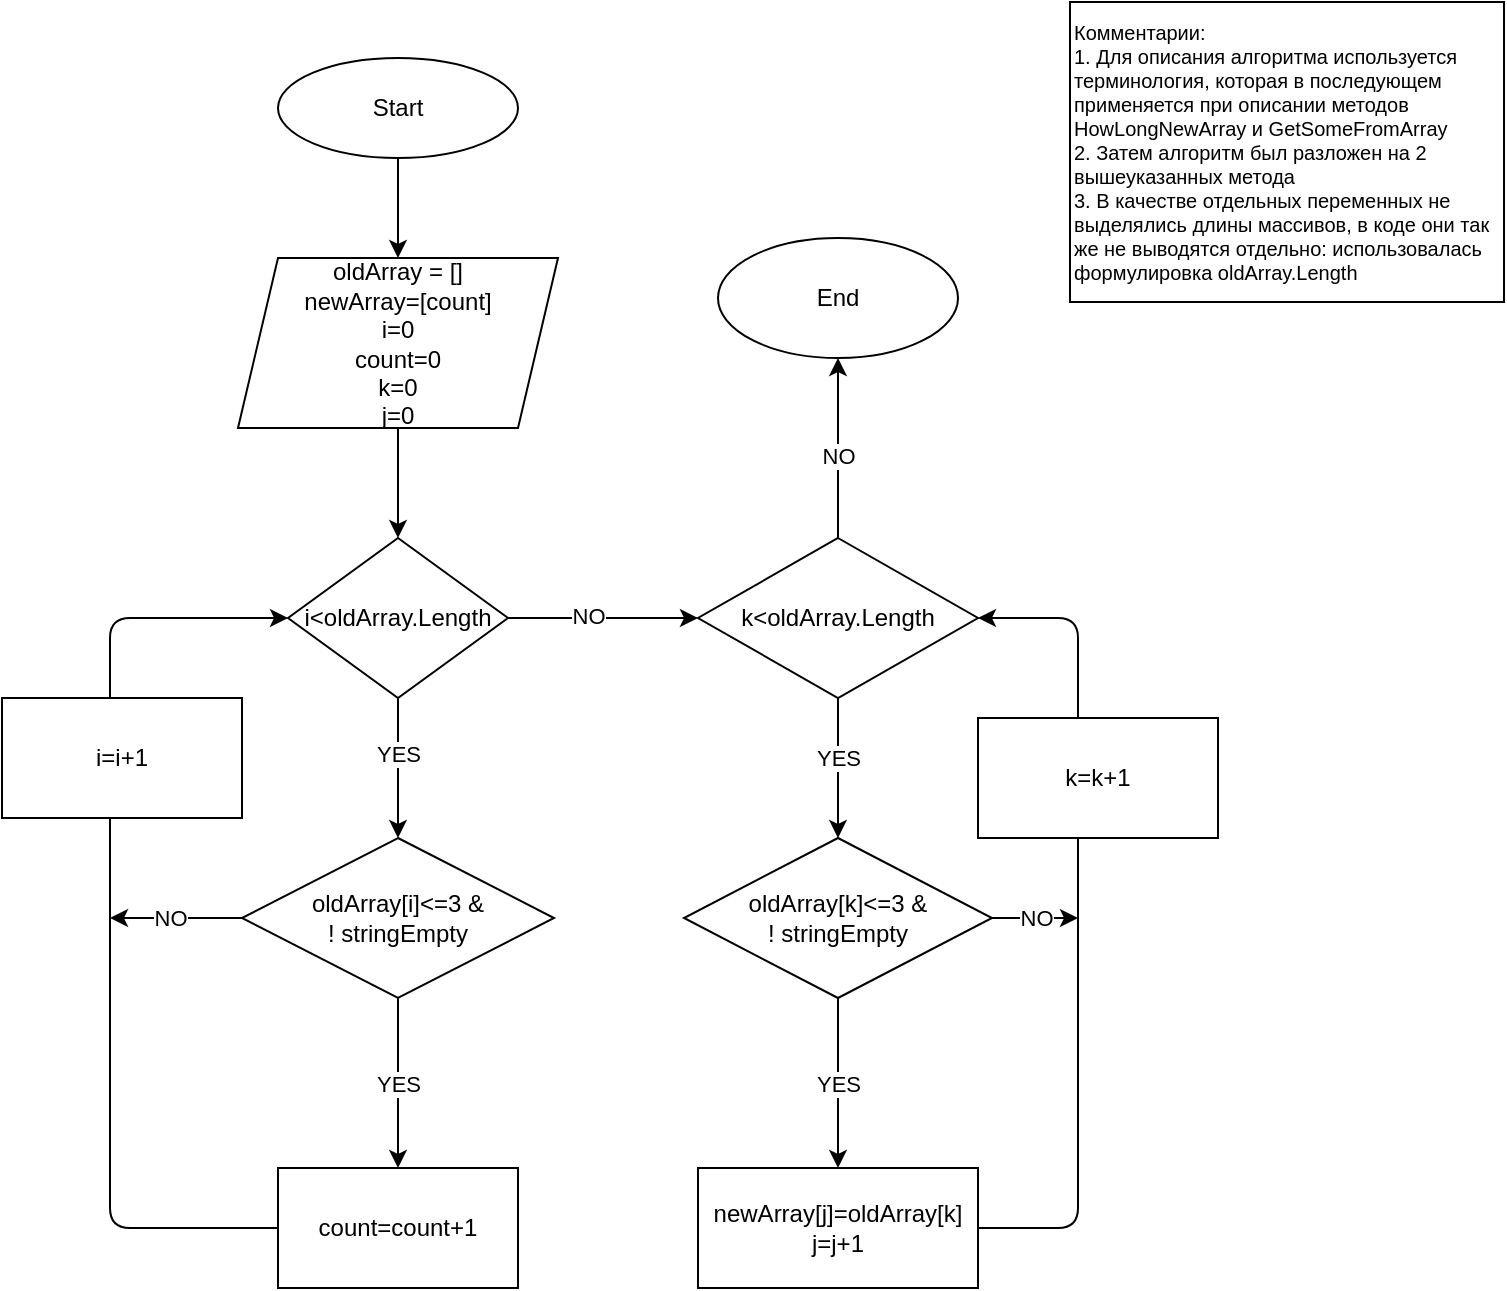 <mxfile>
    <diagram id="GT7UdlYzRpC4ruX3lB84" name="Страница 1">
        <mxGraphModel dx="888" dy="670" grid="1" gridSize="10" guides="1" tooltips="1" connect="1" arrows="1" fold="1" page="1" pageScale="1" pageWidth="827" pageHeight="1169" math="0" shadow="0">
            <root>
                <mxCell id="0"/>
                <mxCell id="1" parent="0"/>
                <mxCell id="2" value="" style="edgeStyle=none;html=1;" parent="1" source="3" target="6" edge="1">
                    <mxGeometry relative="1" as="geometry"/>
                </mxCell>
                <mxCell id="3" value="Start" style="ellipse;whiteSpace=wrap;html=1;" parent="1" vertex="1">
                    <mxGeometry x="164" y="68" width="120" height="50" as="geometry"/>
                </mxCell>
                <mxCell id="4" value="" style="edgeStyle=none;html=1;startArrow=none;" parent="1" source="19" target="11" edge="1">
                    <mxGeometry relative="1" as="geometry"/>
                </mxCell>
                <mxCell id="5" value="YES" style="edgeLabel;html=1;align=center;verticalAlign=middle;resizable=0;points=[];" parent="4" vertex="1" connectable="0">
                    <mxGeometry x="-0.2" relative="1" as="geometry">
                        <mxPoint as="offset"/>
                    </mxGeometry>
                </mxCell>
                <mxCell id="6" value="oldArray = []&lt;br&gt;newArray=[count]&lt;br&gt;i=0&lt;br&gt;count=0&lt;br&gt;k=0&lt;br&gt;j=0" style="shape=parallelogram;perimeter=parallelogramPerimeter;whiteSpace=wrap;html=1;fixedSize=1;" parent="1" vertex="1">
                    <mxGeometry x="144" y="168" width="160" height="85" as="geometry"/>
                </mxCell>
                <mxCell id="7" value="YES" style="edgeStyle=none;html=1;" parent="1" source="11" target="13" edge="1">
                    <mxGeometry relative="1" as="geometry"/>
                </mxCell>
                <mxCell id="8" value="" style="edgeStyle=none;html=1;exitX=1;exitY=0.5;exitDx=0;exitDy=0;" parent="1" source="19" target="24" edge="1">
                    <mxGeometry relative="1" as="geometry">
                        <Array as="points">
                            <mxPoint x="304" y="348"/>
                            <mxPoint x="324" y="348"/>
                        </Array>
                    </mxGeometry>
                </mxCell>
                <mxCell id="9" value="NO" style="edgeLabel;html=1;align=center;verticalAlign=middle;resizable=0;points=[];" parent="8" vertex="1" connectable="0">
                    <mxGeometry x="-0.167" y="1" relative="1" as="geometry">
                        <mxPoint as="offset"/>
                    </mxGeometry>
                </mxCell>
                <mxCell id="10" value="NO" style="edgeStyle=none;html=1;exitX=0;exitY=0.5;exitDx=0;exitDy=0;" parent="1" source="11" edge="1">
                    <mxGeometry x="0.091" relative="1" as="geometry">
                        <mxPoint x="80" y="498" as="targetPoint"/>
                        <mxPoint as="offset"/>
                    </mxGeometry>
                </mxCell>
                <mxCell id="31" style="edgeStyle=none;html=1;exitX=1;exitY=0.5;exitDx=0;exitDy=0;fontSize=10;" edge="1" parent="1" source="11">
                    <mxGeometry relative="1" as="geometry">
                        <mxPoint x="264.222" y="497.778" as="targetPoint"/>
                    </mxGeometry>
                </mxCell>
                <mxCell id="11" value="oldArray[i]&amp;lt;=3 &amp;amp; &lt;br&gt;! stringEmpty" style="rhombus;whiteSpace=wrap;html=1;" parent="1" vertex="1">
                    <mxGeometry x="146" y="458" width="156" height="80" as="geometry"/>
                </mxCell>
                <mxCell id="12" style="edgeStyle=none;html=1;exitX=0;exitY=0.5;exitDx=0;exitDy=0;entryX=0;entryY=0.5;entryDx=0;entryDy=0;" parent="1" source="13" target="19" edge="1">
                    <mxGeometry relative="1" as="geometry">
                        <mxPoint x="134" y="363" as="sourcePoint"/>
                        <mxPoint x="184" y="498" as="targetPoint"/>
                        <Array as="points">
                            <mxPoint x="80" y="653"/>
                            <mxPoint x="80" y="580"/>
                            <mxPoint x="80" y="530"/>
                            <mxPoint x="80" y="348"/>
                            <mxPoint x="154" y="348"/>
                        </Array>
                    </mxGeometry>
                </mxCell>
                <mxCell id="13" value="count=count+1&lt;br&gt;" style="whiteSpace=wrap;html=1;" parent="1" vertex="1">
                    <mxGeometry x="164" y="623" width="120" height="60" as="geometry"/>
                </mxCell>
                <mxCell id="14" value="YES" style="edgeStyle=none;html=1;" parent="1" source="16" target="18" edge="1">
                    <mxGeometry relative="1" as="geometry"/>
                </mxCell>
                <mxCell id="15" value="NO" style="edgeStyle=none;html=1;exitX=1;exitY=0.5;exitDx=0;exitDy=0;" parent="1" source="16" edge="1">
                    <mxGeometry relative="1" as="geometry">
                        <mxPoint x="564" y="498" as="targetPoint"/>
                    </mxGeometry>
                </mxCell>
                <mxCell id="16" value="oldArray[k]&amp;lt;=3 &amp;amp;&lt;br&gt;! stringEmpty" style="rhombus;whiteSpace=wrap;html=1;" parent="1" vertex="1">
                    <mxGeometry x="367" y="458" width="154" height="80" as="geometry"/>
                </mxCell>
                <mxCell id="17" style="edgeStyle=none;html=1;exitX=1;exitY=0.5;exitDx=0;exitDy=0;entryX=1;entryY=0.5;entryDx=0;entryDy=0;" parent="1" source="18" target="24" edge="1">
                    <mxGeometry relative="1" as="geometry">
                        <mxPoint x="534" y="523" as="targetPoint"/>
                        <Array as="points">
                            <mxPoint x="564" y="653"/>
                            <mxPoint x="564" y="438"/>
                            <mxPoint x="564" y="348"/>
                        </Array>
                    </mxGeometry>
                </mxCell>
                <mxCell id="18" value="newArray[j]=oldArray[k]&lt;br&gt;j=j+1" style="whiteSpace=wrap;html=1;" parent="1" vertex="1">
                    <mxGeometry x="374" y="623" width="140" height="60" as="geometry"/>
                </mxCell>
                <mxCell id="28" style="edgeStyle=none;html=1;exitX=0.5;exitY=0;exitDx=0;exitDy=0;" edge="1" parent="1" source="19">
                    <mxGeometry relative="1" as="geometry">
                        <mxPoint x="224" y="308" as="targetPoint"/>
                    </mxGeometry>
                </mxCell>
                <mxCell id="29" style="edgeStyle=none;html=1;exitX=0.5;exitY=1;exitDx=0;exitDy=0;entryX=0.5;entryY=0;entryDx=0;entryDy=0;" edge="1" parent="1" source="6" target="19">
                    <mxGeometry relative="1" as="geometry">
                        <mxPoint x="144" y="278" as="targetPoint"/>
                        <mxPoint x="224" y="278" as="sourcePoint"/>
                    </mxGeometry>
                </mxCell>
                <mxCell id="19" value="i&amp;lt;oldArray.Length" style="rhombus;whiteSpace=wrap;html=1;" parent="1" vertex="1">
                    <mxGeometry x="169" y="308" width="110" height="80" as="geometry"/>
                </mxCell>
                <mxCell id="21" value="YES" style="edgeStyle=none;html=1;" parent="1" source="24" target="16" edge="1">
                    <mxGeometry x="-0.143" relative="1" as="geometry">
                        <mxPoint as="offset"/>
                    </mxGeometry>
                </mxCell>
                <mxCell id="22" value="" style="edgeStyle=none;html=1;" parent="1" source="24" edge="1">
                    <mxGeometry relative="1" as="geometry">
                        <mxPoint x="444" y="218" as="targetPoint"/>
                    </mxGeometry>
                </mxCell>
                <mxCell id="23" value="NO" style="edgeLabel;html=1;align=center;verticalAlign=middle;resizable=0;points=[];" parent="22" vertex="1" connectable="0">
                    <mxGeometry x="-0.093" relative="1" as="geometry">
                        <mxPoint as="offset"/>
                    </mxGeometry>
                </mxCell>
                <mxCell id="24" value="&lt;span&gt;k&amp;lt;oldArray.Length&lt;/span&gt;" style="rhombus;whiteSpace=wrap;html=1;" parent="1" vertex="1">
                    <mxGeometry x="374" y="308" width="140" height="80" as="geometry"/>
                </mxCell>
                <mxCell id="25" value="&lt;span&gt;k=k+1&lt;/span&gt;" style="rounded=0;whiteSpace=wrap;html=1;" parent="1" vertex="1">
                    <mxGeometry x="514" y="398" width="120" height="60" as="geometry"/>
                </mxCell>
                <mxCell id="26" value="&lt;span&gt;i=i+1&lt;/span&gt;" style="rounded=0;whiteSpace=wrap;html=1;" parent="1" vertex="1">
                    <mxGeometry x="26" y="388" width="120" height="60" as="geometry"/>
                </mxCell>
                <mxCell id="27" value="End" style="ellipse;whiteSpace=wrap;html=1;" parent="1" vertex="1">
                    <mxGeometry x="384" y="158" width="120" height="60" as="geometry"/>
                </mxCell>
                <mxCell id="30" value="&lt;div&gt;&lt;span&gt;Комментарии:&lt;/span&gt;&lt;/div&gt;&lt;div&gt;&lt;span&gt;1. Для описания алгоритма используется терминология, которая в последующем применяется при описании методов HowLongNewArray и GetSomeFromArray&lt;/span&gt;&lt;/div&gt;&lt;div&gt;&lt;span&gt;2. Затем алгоритм был разложен на 2 вышеуказанных метода&lt;/span&gt;&lt;/div&gt;&lt;div&gt;&lt;span&gt;3. В качестве отдельных переменных не выделялись длины массивов, в коде они так же не выводятся отдельно: использовалась формулировка oldArray.Length&lt;/span&gt;&lt;/div&gt;" style="rounded=0;whiteSpace=wrap;html=1;fontSize=10;align=left;" vertex="1" parent="1">
                    <mxGeometry x="560" y="40" width="217" height="150" as="geometry"/>
                </mxCell>
            </root>
        </mxGraphModel>
    </diagram>
</mxfile>